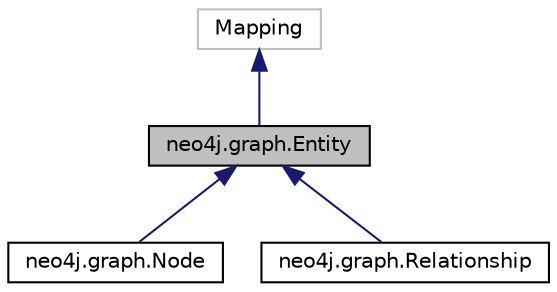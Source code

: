 digraph "neo4j.graph.Entity"
{
 // LATEX_PDF_SIZE
  edge [fontname="Helvetica",fontsize="10",labelfontname="Helvetica",labelfontsize="10"];
  node [fontname="Helvetica",fontsize="10",shape=record];
  Node1 [label="neo4j.graph.Entity",height=0.2,width=0.4,color="black", fillcolor="grey75", style="filled", fontcolor="black",tooltip=" "];
  Node2 -> Node1 [dir="back",color="midnightblue",fontsize="10",style="solid"];
  Node2 [label="Mapping",height=0.2,width=0.4,color="grey75", fillcolor="white", style="filled",tooltip=" "];
  Node1 -> Node3 [dir="back",color="midnightblue",fontsize="10",style="solid"];
  Node3 [label="neo4j.graph.Node",height=0.2,width=0.4,color="black", fillcolor="white", style="filled",URL="$classneo4j_1_1graph_1_1_node.html",tooltip=" "];
  Node1 -> Node4 [dir="back",color="midnightblue",fontsize="10",style="solid"];
  Node4 [label="neo4j.graph.Relationship",height=0.2,width=0.4,color="black", fillcolor="white", style="filled",URL="$classneo4j_1_1graph_1_1_relationship.html",tooltip=" "];
}
